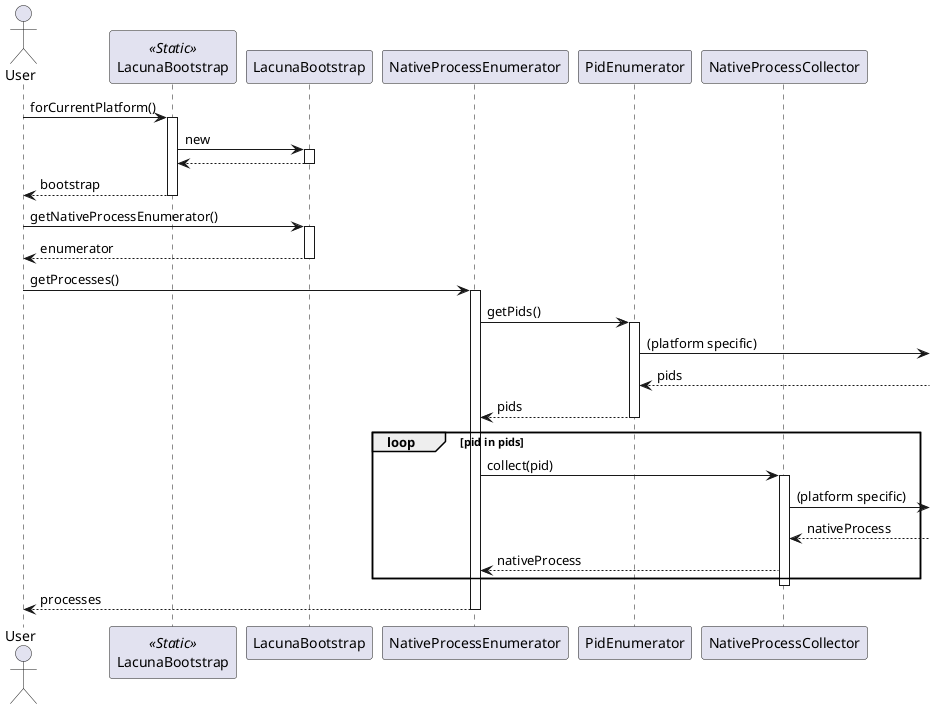 @startuml

actor User

participant "LacunaBootstrap" as LacunaBootstrapStatic << Static >>

User -> LacunaBootstrapStatic : forCurrentPlatform()
activate LacunaBootstrapStatic

LacunaBootstrapStatic -> LacunaBootstrap : new
activate LacunaBootstrap
LacunaBootstrapStatic <-- LacunaBootstrap
deactivate LacunaBootstrap
User <-- LacunaBootstrapStatic : bootstrap
deactivate LacunaBootstrapStatic

User -> LacunaBootstrap : getNativeProcessEnumerator()
activate LacunaBootstrap
User <-- LacunaBootstrap : enumerator
deactivate LacunaBootstrap


User -> NativeProcessEnumerator : getProcesses()
activate NativeProcessEnumerator

NativeProcessEnumerator -> PidEnumerator : getPids()
activate PidEnumerator
PidEnumerator ->] : (platform specific)
PidEnumerator <--] : pids
NativeProcessEnumerator <-- PidEnumerator : pids
deactivate PidEnumerator

loop pid in pids
	NativeProcessEnumerator -> NativeProcessCollector : collect(pid)
	activate NativeProcessCollector
	NativeProcessCollector ->] : (platform specific)
	NativeProcessCollector <--] : nativeProcess
	NativeProcessEnumerator <-- NativeProcessCollector : nativeProcess
end

deactivate NativeProcessCollector

User <-- NativeProcessEnumerator : processes
deactivate NativeProcessEnumerator

@enduml